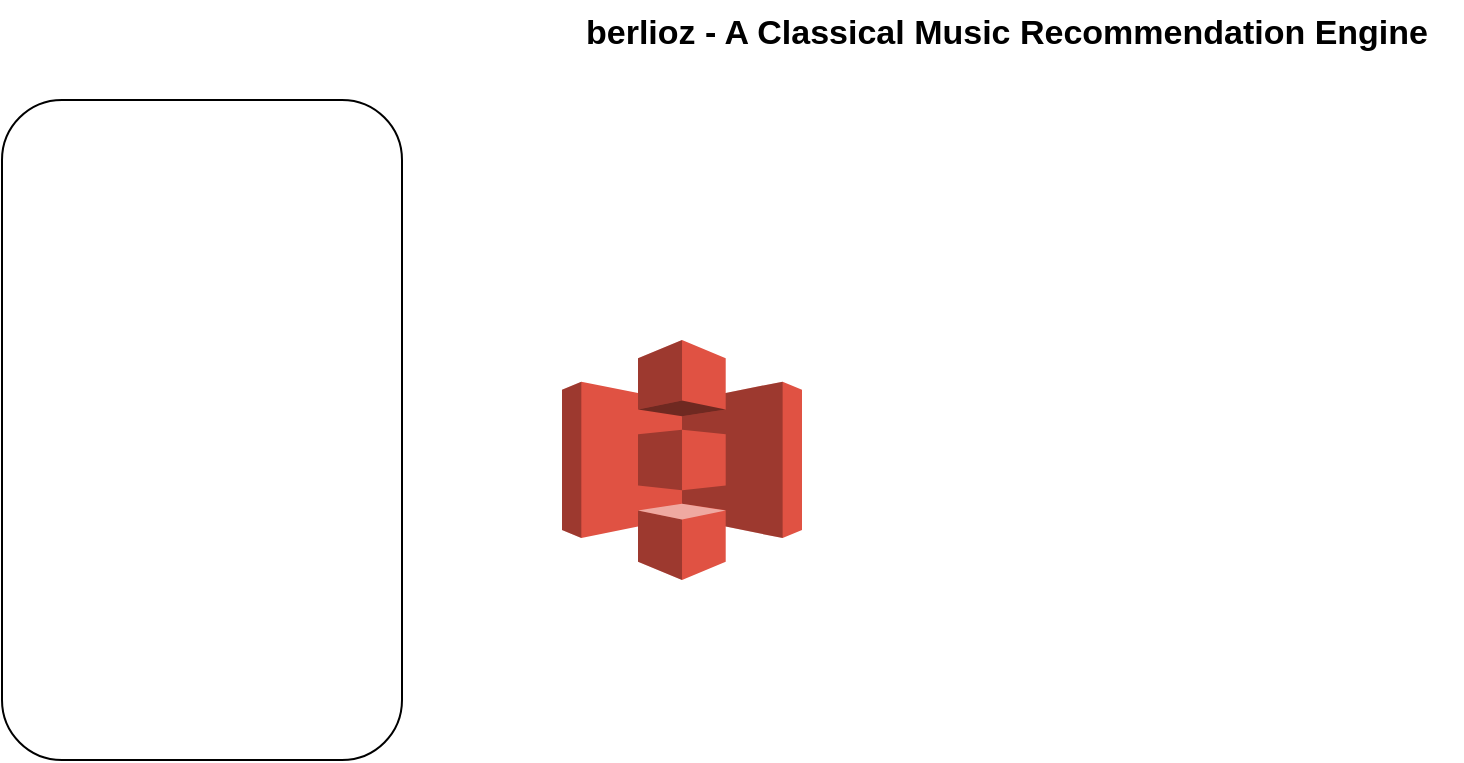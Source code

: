 <mxfile version="24.0.2" type="github">
  <diagram id="yPxyJZ8AM_hMuL3Unpa9" name="simple gitflow">
    <mxGraphModel dx="3354" dy="1866" grid="1" gridSize="10" guides="1" tooltips="1" connect="1" arrows="1" fold="1" page="1" pageScale="1" pageWidth="1100" pageHeight="850" math="0" shadow="0">
      <root>
        <mxCell id="0" />
        <mxCell id="1" parent="0" />
        <UserObject label="berlioz - A Classical Music Recommendation Engine&amp;nbsp;" link="https://nvie.com/posts/a-successful-git-branching-model/" id="9hBKPDzoitwpIBdzFDQ7-6">
          <mxCell style="text;whiteSpace=wrap;html=1;fontStyle=1;fontSize=17;" parent="1" vertex="1">
            <mxGeometry x="330" y="30" width="440" height="30" as="geometry" />
          </mxCell>
        </UserObject>
        <mxCell id="K1_j1sxgQhOiwmQNUylR-1" value="" style="shape=image;html=1;verticalAlign=top;verticalLabelPosition=bottom;labelBackgroundColor=#ffffff;imageAspect=0;aspect=fixed;image=https://cdn4.iconfinder.com/data/icons/social-media-and-logos-11/32/Logo_Spotify-128.png" vertex="1" parent="1">
          <mxGeometry x="80" y="120" width="120" height="120" as="geometry" />
        </mxCell>
        <mxCell id="K1_j1sxgQhOiwmQNUylR-3" value="" style="shape=image;html=1;verticalAlign=top;verticalLabelPosition=bottom;labelBackgroundColor=#ffffff;imageAspect=0;aspect=fixed;image=https://cdn4.iconfinder.com/data/icons/social-media-2273/64/social_media_network_online_wikipedia-128.png" vertex="1" parent="1">
          <mxGeometry x="80" y="280" width="120" height="120" as="geometry" />
        </mxCell>
        <mxCell id="K1_j1sxgQhOiwmQNUylR-4" value="" style="rounded=1;whiteSpace=wrap;html=1;fillColor=none;" vertex="1" parent="1">
          <mxGeometry x="40" y="80" width="200" height="330" as="geometry" />
        </mxCell>
        <mxCell id="K1_j1sxgQhOiwmQNUylR-5" value="" style="outlineConnect=0;dashed=0;verticalLabelPosition=bottom;verticalAlign=top;align=center;html=1;shape=mxgraph.aws3.s3;fillColor=#E05243;gradientColor=none;" vertex="1" parent="1">
          <mxGeometry x="320" y="200" width="120" height="120" as="geometry" />
        </mxCell>
        <mxCell id="K1_j1sxgQhOiwmQNUylR-8" value="" style="shape=image;html=1;verticalAlign=top;verticalLabelPosition=bottom;labelBackgroundColor=#ffffff;imageAspect=0;aspect=fixed;image=https://cdn2.iconfinder.com/data/icons/cornavirus-covid-19/64/_sanitize_hand_wash_soap_clean_hygiene-128.png" vertex="1" parent="1">
          <mxGeometry x="520" y="196" width="128" height="128" as="geometry" />
        </mxCell>
      </root>
    </mxGraphModel>
  </diagram>
</mxfile>
